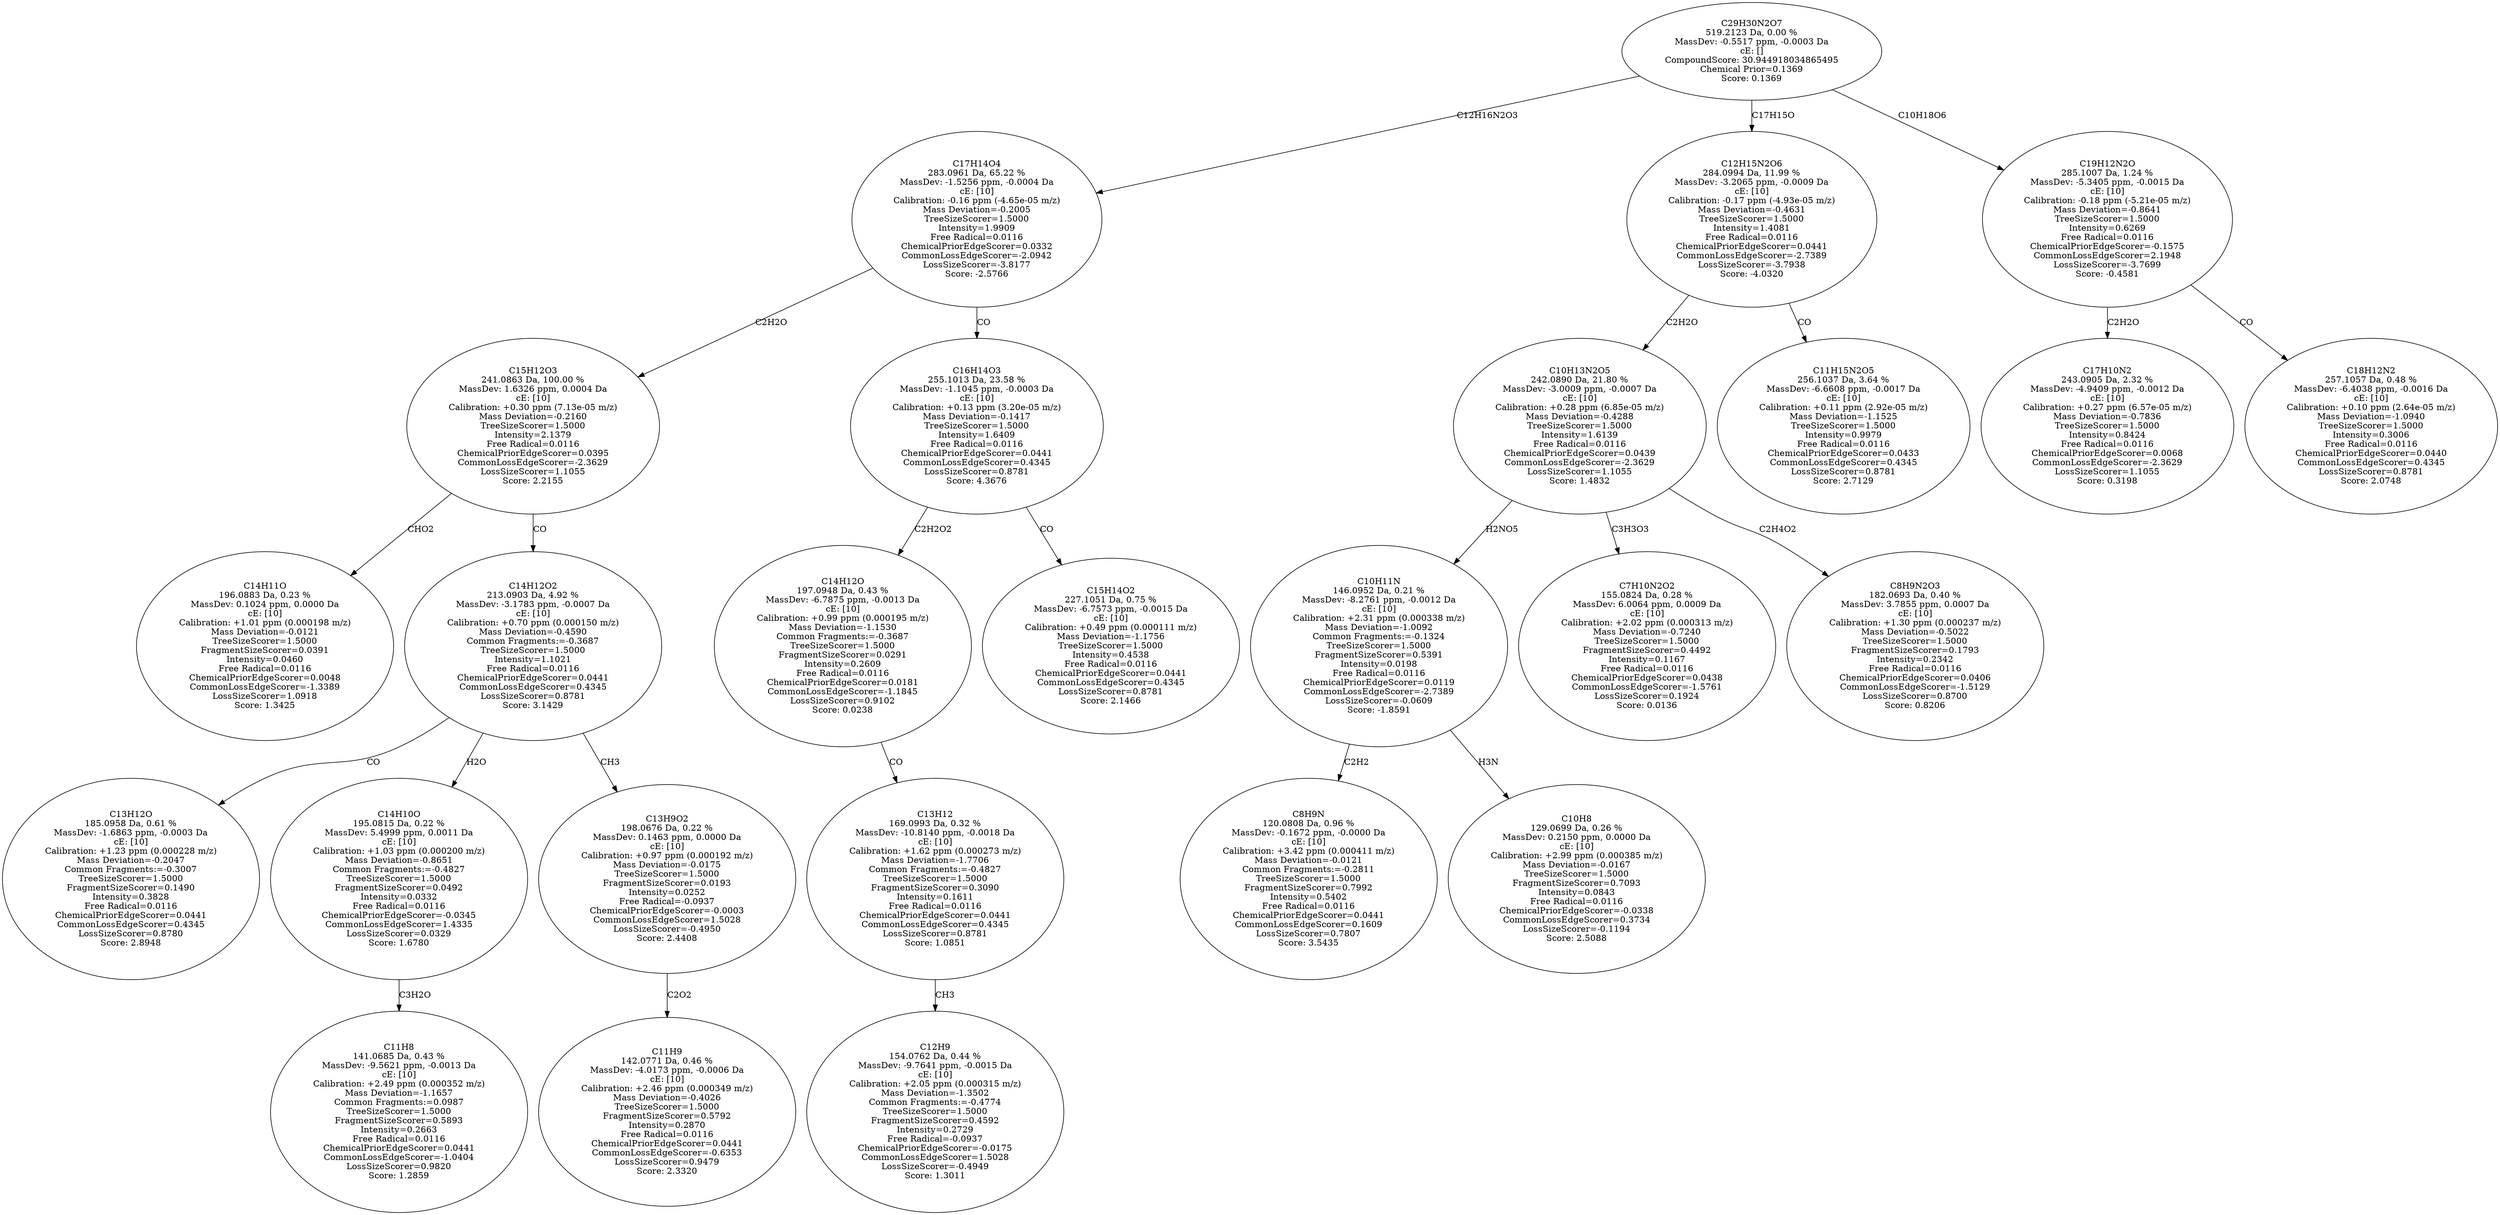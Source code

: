 strict digraph {
v1 [label="C14H11O\n196.0883 Da, 0.23 %\nMassDev: 0.1024 ppm, 0.0000 Da\ncE: [10]\nCalibration: +1.01 ppm (0.000198 m/z)\nMass Deviation=-0.0121\nTreeSizeScorer=1.5000\nFragmentSizeScorer=0.0391\nIntensity=0.0460\nFree Radical=0.0116\nChemicalPriorEdgeScorer=0.0048\nCommonLossEdgeScorer=-1.3389\nLossSizeScorer=1.0918\nScore: 1.3425"];
v2 [label="C13H12O\n185.0958 Da, 0.61 %\nMassDev: -1.6863 ppm, -0.0003 Da\ncE: [10]\nCalibration: +1.23 ppm (0.000228 m/z)\nMass Deviation=-0.2047\nCommon Fragments:=-0.3007\nTreeSizeScorer=1.5000\nFragmentSizeScorer=0.1490\nIntensity=0.3828\nFree Radical=0.0116\nChemicalPriorEdgeScorer=0.0441\nCommonLossEdgeScorer=0.4345\nLossSizeScorer=0.8780\nScore: 2.8948"];
v3 [label="C11H8\n141.0685 Da, 0.43 %\nMassDev: -9.5621 ppm, -0.0013 Da\ncE: [10]\nCalibration: +2.49 ppm (0.000352 m/z)\nMass Deviation=-1.1657\nCommon Fragments:=0.0987\nTreeSizeScorer=1.5000\nFragmentSizeScorer=0.5893\nIntensity=0.2663\nFree Radical=0.0116\nChemicalPriorEdgeScorer=0.0441\nCommonLossEdgeScorer=-1.0404\nLossSizeScorer=0.9820\nScore: 1.2859"];
v4 [label="C14H10O\n195.0815 Da, 0.22 %\nMassDev: 5.4999 ppm, 0.0011 Da\ncE: [10]\nCalibration: +1.03 ppm (0.000200 m/z)\nMass Deviation=-0.8651\nCommon Fragments:=-0.4827\nTreeSizeScorer=1.5000\nFragmentSizeScorer=0.0492\nIntensity=0.0332\nFree Radical=0.0116\nChemicalPriorEdgeScorer=-0.0345\nCommonLossEdgeScorer=1.4335\nLossSizeScorer=0.0329\nScore: 1.6780"];
v5 [label="C11H9\n142.0771 Da, 0.46 %\nMassDev: -4.0173 ppm, -0.0006 Da\ncE: [10]\nCalibration: +2.46 ppm (0.000349 m/z)\nMass Deviation=-0.4026\nTreeSizeScorer=1.5000\nFragmentSizeScorer=0.5792\nIntensity=0.2870\nFree Radical=0.0116\nChemicalPriorEdgeScorer=0.0441\nCommonLossEdgeScorer=-0.6353\nLossSizeScorer=0.9479\nScore: 2.3320"];
v6 [label="C13H9O2\n198.0676 Da, 0.22 %\nMassDev: 0.1463 ppm, 0.0000 Da\ncE: [10]\nCalibration: +0.97 ppm (0.000192 m/z)\nMass Deviation=-0.0175\nTreeSizeScorer=1.5000\nFragmentSizeScorer=0.0193\nIntensity=0.0252\nFree Radical=-0.0937\nChemicalPriorEdgeScorer=-0.0003\nCommonLossEdgeScorer=1.5028\nLossSizeScorer=-0.4950\nScore: 2.4408"];
v7 [label="C14H12O2\n213.0903 Da, 4.92 %\nMassDev: -3.1783 ppm, -0.0007 Da\ncE: [10]\nCalibration: +0.70 ppm (0.000150 m/z)\nMass Deviation=-0.4590\nCommon Fragments:=-0.3687\nTreeSizeScorer=1.5000\nIntensity=1.1021\nFree Radical=0.0116\nChemicalPriorEdgeScorer=0.0441\nCommonLossEdgeScorer=0.4345\nLossSizeScorer=0.8781\nScore: 3.1429"];
v8 [label="C15H12O3\n241.0863 Da, 100.00 %\nMassDev: 1.6326 ppm, 0.0004 Da\ncE: [10]\nCalibration: +0.30 ppm (7.13e-05 m/z)\nMass Deviation=-0.2160\nTreeSizeScorer=1.5000\nIntensity=2.1379\nFree Radical=0.0116\nChemicalPriorEdgeScorer=0.0395\nCommonLossEdgeScorer=-2.3629\nLossSizeScorer=1.1055\nScore: 2.2155"];
v9 [label="C12H9\n154.0762 Da, 0.44 %\nMassDev: -9.7641 ppm, -0.0015 Da\ncE: [10]\nCalibration: +2.05 ppm (0.000315 m/z)\nMass Deviation=-1.3502\nCommon Fragments:=-0.4774\nTreeSizeScorer=1.5000\nFragmentSizeScorer=0.4592\nIntensity=0.2729\nFree Radical=-0.0937\nChemicalPriorEdgeScorer=-0.0175\nCommonLossEdgeScorer=1.5028\nLossSizeScorer=-0.4949\nScore: 1.3011"];
v10 [label="C13H12\n169.0993 Da, 0.32 %\nMassDev: -10.8140 ppm, -0.0018 Da\ncE: [10]\nCalibration: +1.62 ppm (0.000273 m/z)\nMass Deviation=-1.7706\nCommon Fragments:=-0.4827\nTreeSizeScorer=1.5000\nFragmentSizeScorer=0.3090\nIntensity=0.1611\nFree Radical=0.0116\nChemicalPriorEdgeScorer=0.0441\nCommonLossEdgeScorer=0.4345\nLossSizeScorer=0.8781\nScore: 1.0851"];
v11 [label="C14H12O\n197.0948 Da, 0.43 %\nMassDev: -6.7875 ppm, -0.0013 Da\ncE: [10]\nCalibration: +0.99 ppm (0.000195 m/z)\nMass Deviation=-1.1530\nCommon Fragments:=-0.3687\nTreeSizeScorer=1.5000\nFragmentSizeScorer=0.0291\nIntensity=0.2609\nFree Radical=0.0116\nChemicalPriorEdgeScorer=0.0181\nCommonLossEdgeScorer=-1.1845\nLossSizeScorer=0.9102\nScore: 0.0238"];
v12 [label="C15H14O2\n227.1051 Da, 0.75 %\nMassDev: -6.7573 ppm, -0.0015 Da\ncE: [10]\nCalibration: +0.49 ppm (0.000111 m/z)\nMass Deviation=-1.1756\nTreeSizeScorer=1.5000\nIntensity=0.4538\nFree Radical=0.0116\nChemicalPriorEdgeScorer=0.0441\nCommonLossEdgeScorer=0.4345\nLossSizeScorer=0.8781\nScore: 2.1466"];
v13 [label="C16H14O3\n255.1013 Da, 23.58 %\nMassDev: -1.1045 ppm, -0.0003 Da\ncE: [10]\nCalibration: +0.13 ppm (3.20e-05 m/z)\nMass Deviation=-0.1417\nTreeSizeScorer=1.5000\nIntensity=1.6409\nFree Radical=0.0116\nChemicalPriorEdgeScorer=0.0441\nCommonLossEdgeScorer=0.4345\nLossSizeScorer=0.8781\nScore: 4.3676"];
v14 [label="C17H14O4\n283.0961 Da, 65.22 %\nMassDev: -1.5256 ppm, -0.0004 Da\ncE: [10]\nCalibration: -0.16 ppm (-4.65e-05 m/z)\nMass Deviation=-0.2005\nTreeSizeScorer=1.5000\nIntensity=1.9909\nFree Radical=0.0116\nChemicalPriorEdgeScorer=0.0332\nCommonLossEdgeScorer=-2.0942\nLossSizeScorer=-3.8177\nScore: -2.5766"];
v15 [label="C8H9N\n120.0808 Da, 0.96 %\nMassDev: -0.1672 ppm, -0.0000 Da\ncE: [10]\nCalibration: +3.42 ppm (0.000411 m/z)\nMass Deviation=-0.0121\nCommon Fragments:=-0.2811\nTreeSizeScorer=1.5000\nFragmentSizeScorer=0.7992\nIntensity=0.5402\nFree Radical=0.0116\nChemicalPriorEdgeScorer=0.0441\nCommonLossEdgeScorer=0.1609\nLossSizeScorer=0.7807\nScore: 3.5435"];
v16 [label="C10H8\n129.0699 Da, 0.26 %\nMassDev: 0.2150 ppm, 0.0000 Da\ncE: [10]\nCalibration: +2.99 ppm (0.000385 m/z)\nMass Deviation=-0.0167\nTreeSizeScorer=1.5000\nFragmentSizeScorer=0.7093\nIntensity=0.0843\nFree Radical=0.0116\nChemicalPriorEdgeScorer=-0.0338\nCommonLossEdgeScorer=0.3734\nLossSizeScorer=-0.1194\nScore: 2.5088"];
v17 [label="C10H11N\n146.0952 Da, 0.21 %\nMassDev: -8.2761 ppm, -0.0012 Da\ncE: [10]\nCalibration: +2.31 ppm (0.000338 m/z)\nMass Deviation=-1.0092\nCommon Fragments:=-0.1324\nTreeSizeScorer=1.5000\nFragmentSizeScorer=0.5391\nIntensity=0.0198\nFree Radical=0.0116\nChemicalPriorEdgeScorer=0.0119\nCommonLossEdgeScorer=-2.7389\nLossSizeScorer=-0.0609\nScore: -1.8591"];
v18 [label="C7H10N2O2\n155.0824 Da, 0.28 %\nMassDev: 6.0064 ppm, 0.0009 Da\ncE: [10]\nCalibration: +2.02 ppm (0.000313 m/z)\nMass Deviation=-0.7240\nTreeSizeScorer=1.5000\nFragmentSizeScorer=0.4492\nIntensity=0.1167\nFree Radical=0.0116\nChemicalPriorEdgeScorer=0.0438\nCommonLossEdgeScorer=-1.5761\nLossSizeScorer=0.1924\nScore: 0.0136"];
v19 [label="C8H9N2O3\n182.0693 Da, 0.40 %\nMassDev: 3.7855 ppm, 0.0007 Da\ncE: [10]\nCalibration: +1.30 ppm (0.000237 m/z)\nMass Deviation=-0.5022\nTreeSizeScorer=1.5000\nFragmentSizeScorer=0.1793\nIntensity=0.2342\nFree Radical=0.0116\nChemicalPriorEdgeScorer=0.0406\nCommonLossEdgeScorer=-1.5129\nLossSizeScorer=0.8700\nScore: 0.8206"];
v20 [label="C10H13N2O5\n242.0890 Da, 21.80 %\nMassDev: -3.0009 ppm, -0.0007 Da\ncE: [10]\nCalibration: +0.28 ppm (6.85e-05 m/z)\nMass Deviation=-0.4288\nTreeSizeScorer=1.5000\nIntensity=1.6139\nFree Radical=0.0116\nChemicalPriorEdgeScorer=0.0439\nCommonLossEdgeScorer=-2.3629\nLossSizeScorer=1.1055\nScore: 1.4832"];
v21 [label="C11H15N2O5\n256.1037 Da, 3.64 %\nMassDev: -6.6608 ppm, -0.0017 Da\ncE: [10]\nCalibration: +0.11 ppm (2.92e-05 m/z)\nMass Deviation=-1.1525\nTreeSizeScorer=1.5000\nIntensity=0.9979\nFree Radical=0.0116\nChemicalPriorEdgeScorer=0.0433\nCommonLossEdgeScorer=0.4345\nLossSizeScorer=0.8781\nScore: 2.7129"];
v22 [label="C12H15N2O6\n284.0994 Da, 11.99 %\nMassDev: -3.2065 ppm, -0.0009 Da\ncE: [10]\nCalibration: -0.17 ppm (-4.93e-05 m/z)\nMass Deviation=-0.4631\nTreeSizeScorer=1.5000\nIntensity=1.4081\nFree Radical=0.0116\nChemicalPriorEdgeScorer=0.0441\nCommonLossEdgeScorer=-2.7389\nLossSizeScorer=-3.7938\nScore: -4.0320"];
v23 [label="C17H10N2\n243.0905 Da, 2.32 %\nMassDev: -4.9409 ppm, -0.0012 Da\ncE: [10]\nCalibration: +0.27 ppm (6.57e-05 m/z)\nMass Deviation=-0.7836\nTreeSizeScorer=1.5000\nIntensity=0.8424\nFree Radical=0.0116\nChemicalPriorEdgeScorer=0.0068\nCommonLossEdgeScorer=-2.3629\nLossSizeScorer=1.1055\nScore: 0.3198"];
v24 [label="C18H12N2\n257.1057 Da, 0.48 %\nMassDev: -6.4038 ppm, -0.0016 Da\ncE: [10]\nCalibration: +0.10 ppm (2.64e-05 m/z)\nMass Deviation=-1.0940\nTreeSizeScorer=1.5000\nIntensity=0.3006\nFree Radical=0.0116\nChemicalPriorEdgeScorer=0.0440\nCommonLossEdgeScorer=0.4345\nLossSizeScorer=0.8781\nScore: 2.0748"];
v25 [label="C19H12N2O\n285.1007 Da, 1.24 %\nMassDev: -5.3405 ppm, -0.0015 Da\ncE: [10]\nCalibration: -0.18 ppm (-5.21e-05 m/z)\nMass Deviation=-0.8641\nTreeSizeScorer=1.5000\nIntensity=0.6269\nFree Radical=0.0116\nChemicalPriorEdgeScorer=-0.1575\nCommonLossEdgeScorer=2.1948\nLossSizeScorer=-3.7699\nScore: -0.4581"];
v26 [label="C29H30N2O7\n519.2123 Da, 0.00 %\nMassDev: -0.5517 ppm, -0.0003 Da\ncE: []\nCompoundScore: 30.944918034865495\nChemical Prior=0.1369\nScore: 0.1369"];
v8 -> v1 [label="CHO2"];
v7 -> v2 [label="CO"];
v4 -> v3 [label="C3H2O"];
v7 -> v4 [label="H2O"];
v6 -> v5 [label="C2O2"];
v7 -> v6 [label="CH3"];
v8 -> v7 [label="CO"];
v14 -> v8 [label="C2H2O"];
v10 -> v9 [label="CH3"];
v11 -> v10 [label="CO"];
v13 -> v11 [label="C2H2O2"];
v13 -> v12 [label="CO"];
v14 -> v13 [label="CO"];
v26 -> v14 [label="C12H16N2O3"];
v17 -> v15 [label="C2H2"];
v17 -> v16 [label="H3N"];
v20 -> v17 [label="H2NO5"];
v20 -> v18 [label="C3H3O3"];
v20 -> v19 [label="C2H4O2"];
v22 -> v20 [label="C2H2O"];
v22 -> v21 [label="CO"];
v26 -> v22 [label="C17H15O"];
v25 -> v23 [label="C2H2O"];
v25 -> v24 [label="CO"];
v26 -> v25 [label="C10H18O6"];
}